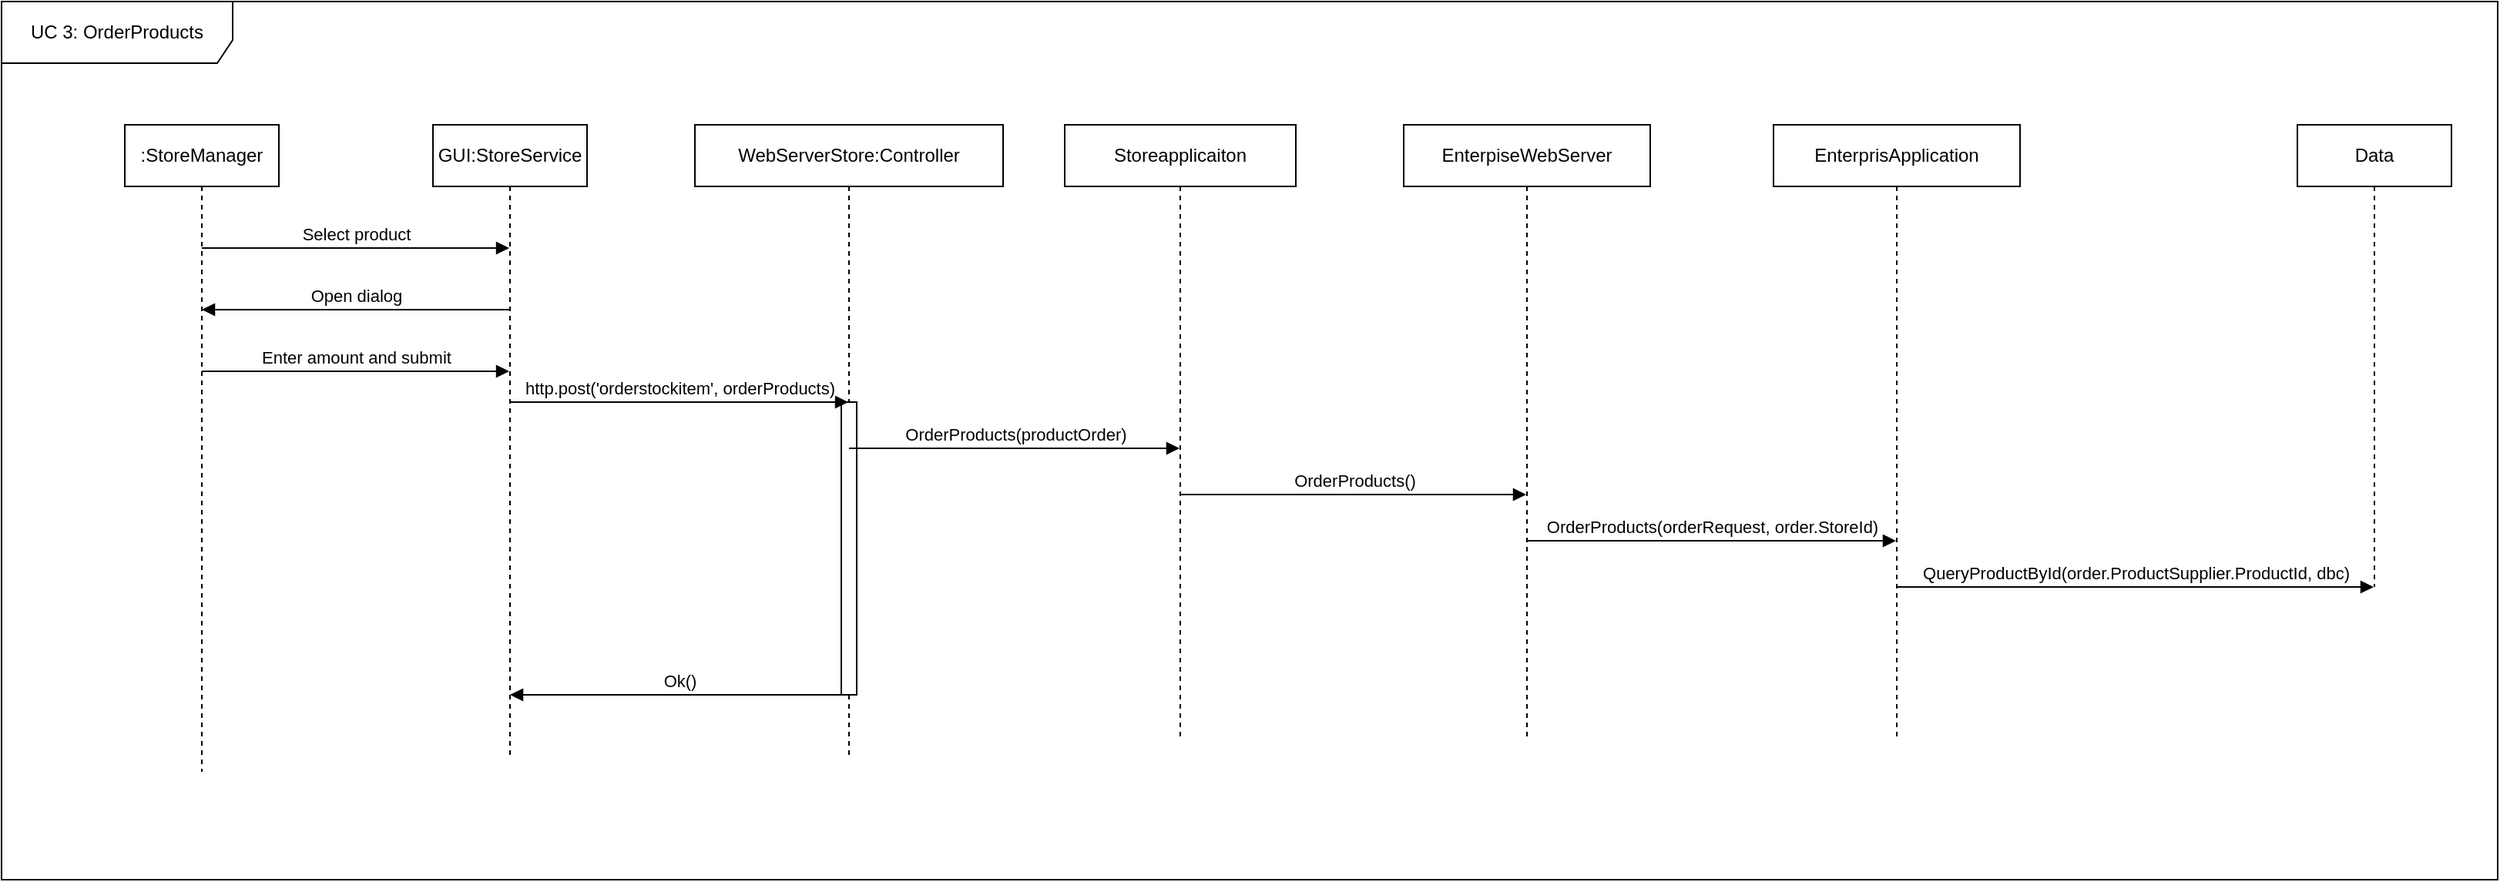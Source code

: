 <mxfile version="16.6.4" type="device"><diagram id="z_mtSL5cK1o0elVtd_SL" name="Page-1"><mxGraphModel dx="1422" dy="737" grid="1" gridSize="10" guides="1" tooltips="1" connect="1" arrows="1" fold="1" page="1" pageScale="1" pageWidth="827" pageHeight="1169" math="0" shadow="0"><root><mxCell id="0"/><mxCell id="1" parent="0"/><mxCell id="sf-y10gpriPW7B0USNPm-1" value="&lt;div&gt;UC 3: OrderProducts&lt;/div&gt;" style="shape=umlFrame;whiteSpace=wrap;html=1;width=150;height=40;" parent="1" vertex="1"><mxGeometry x="80" y="80" width="1620" height="570" as="geometry"/></mxCell><mxCell id="sf-y10gpriPW7B0USNPm-2" value=":StoreManager" style="shape=umlLifeline;perimeter=lifelinePerimeter;whiteSpace=wrap;html=1;container=1;collapsible=0;recursiveResize=0;outlineConnect=0;" parent="1" vertex="1"><mxGeometry x="160" y="160" width="100" height="420" as="geometry"/></mxCell><mxCell id="sf-y10gpriPW7B0USNPm-7" value="&lt;div&gt;Select product&lt;/div&gt;" style="html=1;verticalAlign=bottom;endArrow=block;rounded=0;" parent="sf-y10gpriPW7B0USNPm-2" target="sf-y10gpriPW7B0USNPm-3" edge="1"><mxGeometry width="80" relative="1" as="geometry"><mxPoint x="50" y="80" as="sourcePoint"/><mxPoint x="130" y="80" as="targetPoint"/></mxGeometry></mxCell><mxCell id="sf-y10gpriPW7B0USNPm-3" value="&lt;div&gt;GUI:StoreService&lt;/div&gt;" style="shape=umlLifeline;perimeter=lifelinePerimeter;whiteSpace=wrap;html=1;container=1;collapsible=0;recursiveResize=0;outlineConnect=0;" parent="1" vertex="1"><mxGeometry x="360" y="160" width="100" height="410" as="geometry"/></mxCell><mxCell id="sf-y10gpriPW7B0USNPm-8" value="Open dialog" style="html=1;verticalAlign=bottom;endArrow=none;rounded=0;startArrow=block;startFill=1;endFill=0;" parent="sf-y10gpriPW7B0USNPm-3" edge="1"><mxGeometry width="80" relative="1" as="geometry"><mxPoint x="-150" y="120" as="sourcePoint"/><mxPoint x="49.5" y="120" as="targetPoint"/></mxGeometry></mxCell><mxCell id="sf-y10gpriPW7B0USNPm-4" value="&lt;div&gt;Storeapplicaiton&lt;/div&gt;" style="shape=umlLifeline;perimeter=lifelinePerimeter;whiteSpace=wrap;html=1;container=1;collapsible=0;recursiveResize=0;outlineConnect=0;" parent="1" vertex="1"><mxGeometry x="770" y="160" width="150" height="400" as="geometry"/></mxCell><mxCell id="sf-y10gpriPW7B0USNPm-5" value="EnterpiseWebServer" style="shape=umlLifeline;perimeter=lifelinePerimeter;whiteSpace=wrap;html=1;container=1;collapsible=0;recursiveResize=0;outlineConnect=0;" parent="1" vertex="1"><mxGeometry x="990" y="160" width="160" height="400" as="geometry"/></mxCell><mxCell id="sf-y10gpriPW7B0USNPm-6" value="Data" style="shape=umlLifeline;perimeter=lifelinePerimeter;whiteSpace=wrap;html=1;container=1;collapsible=0;recursiveResize=0;outlineConnect=0;" parent="1" vertex="1"><mxGeometry x="1570" y="160" width="100" height="300" as="geometry"/></mxCell><mxCell id="sf-y10gpriPW7B0USNPm-9" value="Enter amount and submit" style="html=1;verticalAlign=bottom;endArrow=block;rounded=0;" parent="1" edge="1"><mxGeometry width="80" relative="1" as="geometry"><mxPoint x="210" y="320" as="sourcePoint"/><mxPoint x="409.5" y="320" as="targetPoint"/></mxGeometry></mxCell><mxCell id="sf-y10gpriPW7B0USNPm-12" value="QueryProductById(order.ProductSupplier.ProductId, dbc)" style="html=1;verticalAlign=bottom;endArrow=block;rounded=0;" parent="1" source="sf-y10gpriPW7B0USNPm-16" target="sf-y10gpriPW7B0USNPm-6" edge="1"><mxGeometry width="80" relative="1" as="geometry"><mxPoint x="1120" y="400" as="sourcePoint"/><mxPoint x="1120" y="400" as="targetPoint"/><Array as="points"><mxPoint x="1460" y="460"/></Array></mxGeometry></mxCell><mxCell id="sf-y10gpriPW7B0USNPm-16" value="EnterprisApplication" style="shape=umlLifeline;perimeter=lifelinePerimeter;whiteSpace=wrap;html=1;container=1;collapsible=0;recursiveResize=0;outlineConnect=0;" parent="1" vertex="1"><mxGeometry x="1230" y="160" width="160" height="400" as="geometry"/></mxCell><mxCell id="sf-y10gpriPW7B0USNPm-17" value="WebServerStore:Controller" style="shape=umlLifeline;perimeter=lifelinePerimeter;whiteSpace=wrap;html=1;container=1;collapsible=0;recursiveResize=0;outlineConnect=0;" parent="1" vertex="1"><mxGeometry x="530" y="160" width="200" height="410" as="geometry"/></mxCell><mxCell id="sf-y10gpriPW7B0USNPm-19" value="" style="html=1;points=[];perimeter=orthogonalPerimeter;" parent="sf-y10gpriPW7B0USNPm-17" vertex="1"><mxGeometry x="95" y="180" width="10" height="190" as="geometry"/></mxCell><mxCell id="sf-y10gpriPW7B0USNPm-21" value="http.post('orderstockitem', orderProducts)" style="html=1;verticalAlign=bottom;endArrow=block;rounded=0;" parent="1" target="sf-y10gpriPW7B0USNPm-17" edge="1"><mxGeometry width="80" relative="1" as="geometry"><mxPoint x="410" y="340" as="sourcePoint"/><mxPoint x="560" y="340" as="targetPoint"/></mxGeometry></mxCell><mxCell id="sf-y10gpriPW7B0USNPm-11" value="OrderProducts(productOrder)" style="html=1;verticalAlign=bottom;endArrow=block;rounded=0;" parent="1" target="sf-y10gpriPW7B0USNPm-4" edge="1"><mxGeometry width="80" relative="1" as="geometry"><mxPoint x="630" y="370" as="sourcePoint"/><mxPoint x="840" y="370" as="targetPoint"/></mxGeometry></mxCell><mxCell id="sf-y10gpriPW7B0USNPm-22" value="OrderProducts()" style="html=1;verticalAlign=bottom;endArrow=block;rounded=0;" parent="1" source="sf-y10gpriPW7B0USNPm-4" target="sf-y10gpriPW7B0USNPm-5" edge="1"><mxGeometry width="80" relative="1" as="geometry"><mxPoint x="850" y="400" as="sourcePoint"/><mxPoint x="1084.5" y="400" as="targetPoint"/><Array as="points"><mxPoint x="1010" y="400"/></Array></mxGeometry></mxCell><mxCell id="sf-y10gpriPW7B0USNPm-23" value="OrderProducts(orderRequest, order.StoreId)" style="html=1;verticalAlign=bottom;endArrow=block;rounded=0;" parent="1" target="sf-y10gpriPW7B0USNPm-16" edge="1"><mxGeometry width="80" relative="1" as="geometry"><mxPoint x="1070" y="430" as="sourcePoint"/><mxPoint x="1295" y="430" as="targetPoint"/><Array as="points"><mxPoint x="1235.5" y="430"/></Array></mxGeometry></mxCell><mxCell id="sf-y10gpriPW7B0USNPm-15" value="Ok()" style="html=1;verticalAlign=bottom;endArrow=none;rounded=0;startArrow=block;startFill=1;endFill=0;" parent="1" target="sf-y10gpriPW7B0USNPm-17" edge="1" source="sf-y10gpriPW7B0USNPm-3"><mxGeometry width="80" relative="1" as="geometry"><mxPoint x="410" y="462" as="sourcePoint"/><mxPoint x="590" y="460" as="targetPoint"/><Array as="points"><mxPoint x="550" y="530"/></Array></mxGeometry></mxCell></root></mxGraphModel></diagram></mxfile>